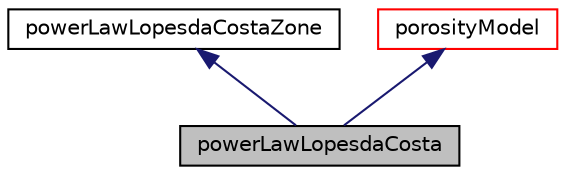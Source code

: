 digraph "powerLawLopesdaCosta"
{
  bgcolor="transparent";
  edge [fontname="Helvetica",fontsize="10",labelfontname="Helvetica",labelfontsize="10"];
  node [fontname="Helvetica",fontsize="10",shape=record];
  Node1 [label="powerLawLopesdaCosta",height=0.2,width=0.4,color="black", fillcolor="grey75", style="filled" fontcolor="black"];
  Node2 -> Node1 [dir="back",color="midnightblue",fontsize="10",style="solid",fontname="Helvetica"];
  Node2 [label="powerLawLopesdaCostaZone",height=0.2,width=0.4,color="black",URL="$classFoam_1_1porosityModels_1_1powerLawLopesdaCostaZone.html"];
  Node3 -> Node1 [dir="back",color="midnightblue",fontsize="10",style="solid",fontname="Helvetica"];
  Node3 [label="porosityModel",height=0.2,width=0.4,color="red",URL="$classFoam_1_1porosityModel.html",tooltip="Top level model for porosity models. "];
}
